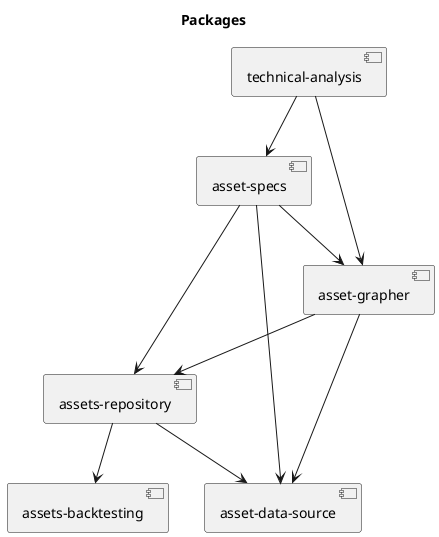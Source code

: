 @startuml

title Packages

component [technical-analysis]
component [asset-specs]
component [assets-repository]
component [assets-backtesting]
component [asset-data-source]
component [asset-grapher]

[technical-analysis] -down-> [asset-specs]

[asset-specs] -down-> [asset-grapher]
[technical-analysis] -down-> [asset-grapher]

[assets-repository]-down-> [assets-backtesting]

[asset-specs] -down-> [assets-repository]
[asset-grapher] -down-> [assets-repository]

[asset-specs] -down-> [asset-data-source]
[asset-grapher] -down-> [asset-data-source]
[assets-repository] -down-> [asset-data-source]

@enduml